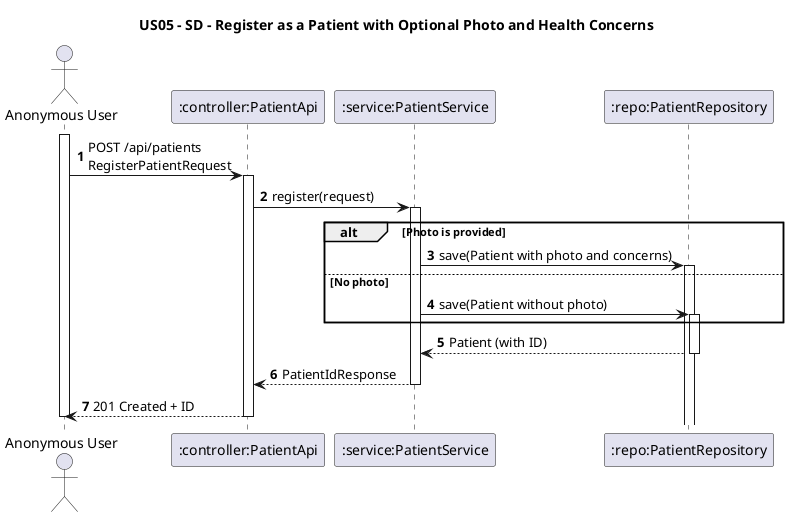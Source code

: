 @startuml
title US05 - SD - Register as a Patient with Optional Photo and Health Concerns

autoactivate on
autonumber

actor "Anonymous User" as User
participant ":controller:PatientApi" as PatientApi
participant ":service:PatientService" as PatientService
participant ":repo:PatientRepository" as PatientRepo

activate User

User -> PatientApi : POST /api/patients\nRegisterPatientRequest

PatientApi -> PatientService : register(request)

alt Photo is provided
PatientService -> PatientRepo : save(Patient with photo and concerns)
else No photo
PatientService -> PatientRepo : save(Patient without photo)
end

PatientRepo --> PatientService : Patient (with ID)

PatientService --> PatientApi : PatientIdResponse
PatientApi --> User : 201 Created + ID

deactivate User
@enduml
